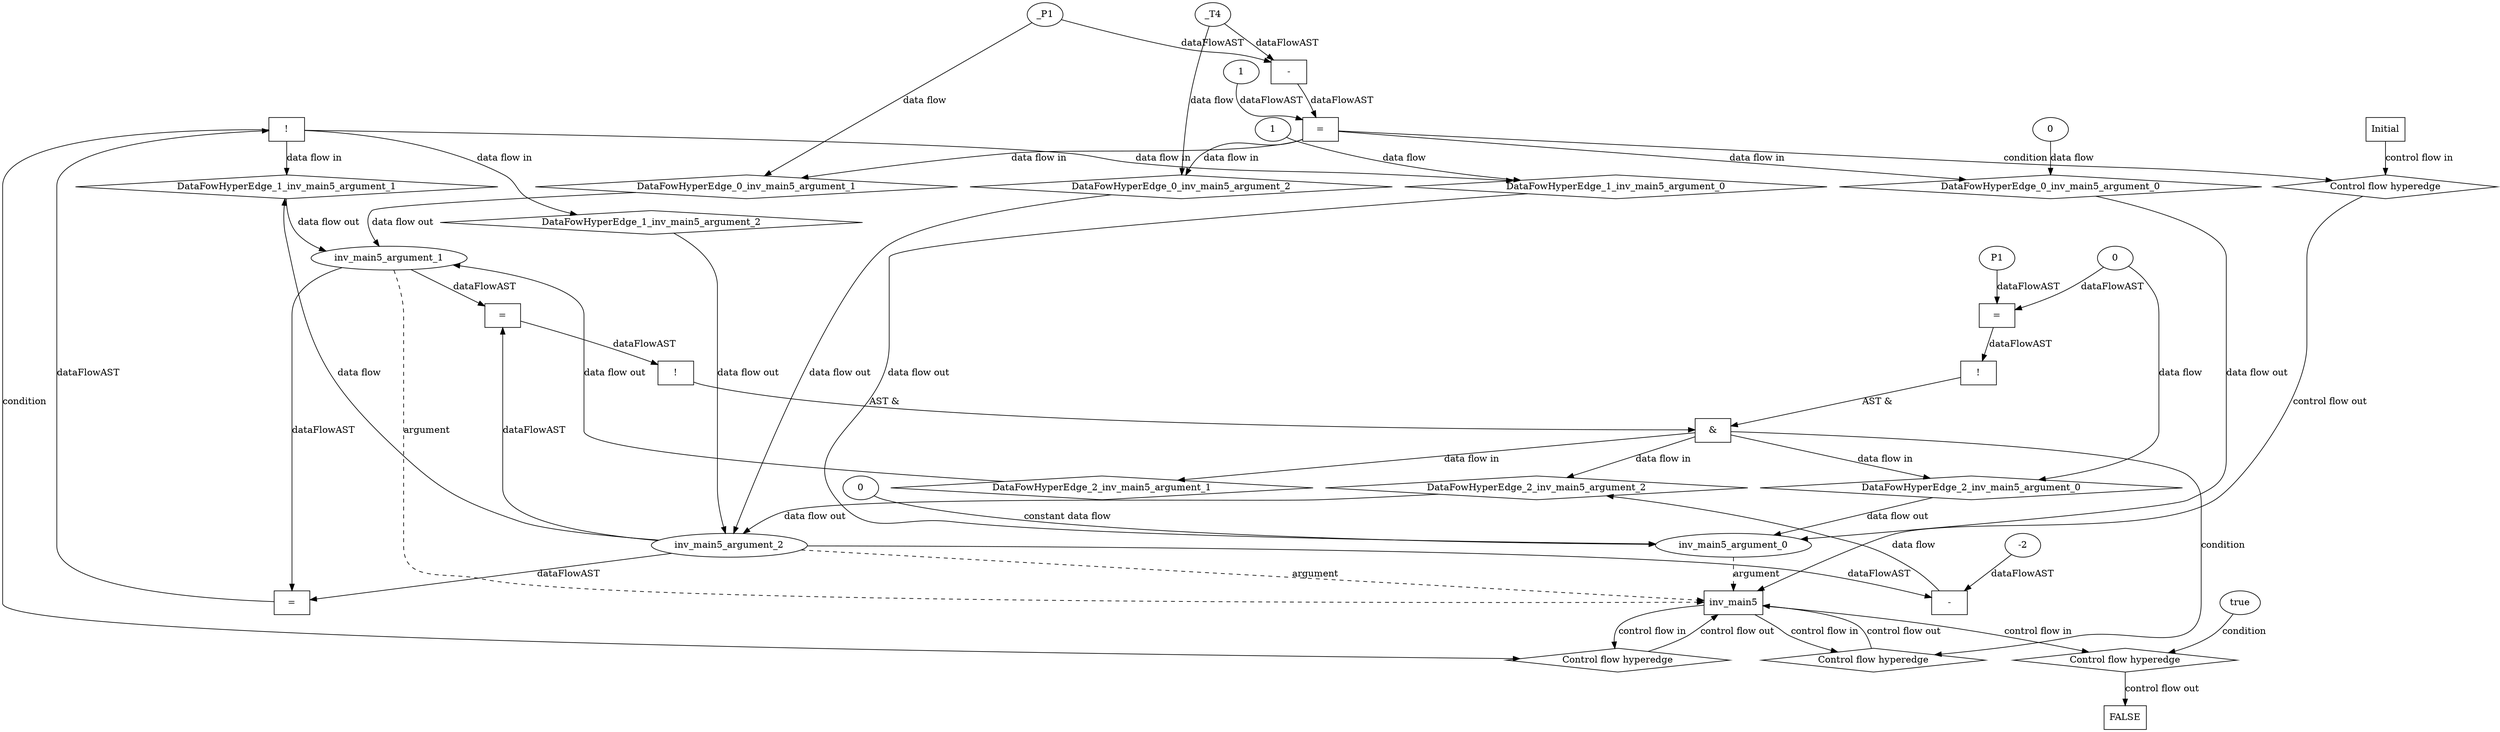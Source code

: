 digraph dag {
"inv_main5" [label="inv_main5" nodeName="inv_main5" class=cfn  shape="rect"];
FALSE [label="FALSE" nodeName=FALSE class=cfn  shape="rect"];
Initial [label="Initial" nodeName=Initial class=cfn  shape="rect"];
ControlFowHyperEdge_0 [label="Control flow hyperedge" nodeName=ControlFowHyperEdge_0 class=controlFlowHyperEdge shape="diamond"];
"Initial" -> ControlFowHyperEdge_0 [label="control flow in"]
ControlFowHyperEdge_0 -> "inv_main5" [label="control flow out"]
ControlFowHyperEdge_1 [label="Control flow hyperedge" nodeName=ControlFowHyperEdge_1 class=controlFlowHyperEdge shape="diamond"];
"inv_main5" -> ControlFowHyperEdge_1 [label="control flow in"]
ControlFowHyperEdge_1 -> "inv_main5" [label="control flow out"]
ControlFowHyperEdge_2 [label="Control flow hyperedge" nodeName=ControlFowHyperEdge_2 class=controlFlowHyperEdge shape="diamond"];
"inv_main5" -> ControlFowHyperEdge_2 [label="control flow in"]
ControlFowHyperEdge_2 -> "inv_main5" [label="control flow out"]
ControlFowHyperEdge_3 [label="Control flow hyperedge" nodeName=ControlFowHyperEdge_3 class=controlFlowHyperEdge shape="diamond"];
"inv_main5" -> ControlFowHyperEdge_3 [label="control flow in"]
ControlFowHyperEdge_3 -> "FALSE" [label="control flow out"]
"inv_main5_argument_0" [label="inv_main5_argument_0" nodeName=argument0 class=argument  head="inv_main5" shape="oval"];
"inv_main5_argument_0" -> "inv_main5"[label="argument" style="dashed"]
"inv_main5_argument_1" [label="inv_main5_argument_1" nodeName=argument1 class=argument  head="inv_main5" shape="oval"];
"inv_main5_argument_1" -> "inv_main5"[label="argument" style="dashed"]
"inv_main5_argument_2" [label="inv_main5_argument_2" nodeName=argument2 class=argument  head="inv_main5" shape="oval"];
"inv_main5_argument_2" -> "inv_main5"[label="argument" style="dashed"]

"xxxinv_main5___Initial_0xxxguard_0_node_0" [label="=" nodeName="xxxinv_main5___Initial_0xxxguard_0_node_0" class=Operator  shape="rect"];
"xxxinv_main5___Initial_0xxxguard_0_node_1" [label="-" nodeName="xxxinv_main5___Initial_0xxxguard_0_node_1" class= Operator shape="rect"];
"xxxinv_main5___Initial_0xxxguard_0_node_4" [label="1" nodeName="xxxinv_main5___Initial_0xxxguard_0_node_4" class=Literal ];
"xxxinv_main5___Initial_0xxxguard_0_node_1" -> "xxxinv_main5___Initial_0xxxguard_0_node_0"[label="dataFlowAST"]
"xxxinv_main5___Initial_0xxxguard_0_node_4" -> "xxxinv_main5___Initial_0xxxguard_0_node_0"[label="dataFlowAST"]
"xxxinv_main5___Initial_0xxxdataFlow2_node_0" -> "xxxinv_main5___Initial_0xxxguard_0_node_1"[label="dataFlowAST"]
"xxxinv_main5___Initial_0xxxdataFlow1_node_0" -> "xxxinv_main5___Initial_0xxxguard_0_node_1"[label="dataFlowAST"]

"xxxinv_main5___Initial_0xxxguard_0_node_0" -> "ControlFowHyperEdge_0" [label="condition"];
"xxxinv_main5___Initial_0xxxdataFlow_0_node_0" [label="0" nodeName="xxxinv_main5___Initial_0xxxdataFlow_0_node_0" class=Literal ];

"xxxinv_main5___Initial_0xxxdataFlow_0_node_0" -> "DataFowHyperEdge_0_inv_main5_argument_0" [label="data flow"];
"xxxinv_main5___Initial_0xxxdataFlow1_node_0" [label="_P1" nodeName="xxxinv_main5___Initial_0xxxdataFlow1_node_0" class=Constant ];

"xxxinv_main5___Initial_0xxxdataFlow1_node_0" -> "DataFowHyperEdge_0_inv_main5_argument_1" [label="data flow"];
"xxxinv_main5___Initial_0xxxdataFlow2_node_0" [label="_T4" nodeName="xxxinv_main5___Initial_0xxxdataFlow2_node_0" class=Constant ];

"xxxinv_main5___Initial_0xxxdataFlow2_node_0" -> "DataFowHyperEdge_0_inv_main5_argument_2" [label="data flow"];
"xxxinv_main5___inv_main5_1xxxguard_0_node_0" [label="!" nodeName="xxxinv_main5___inv_main5_1xxxguard_0_node_0" class=Operator shape="rect"];
"xxxinv_main5___inv_main5_1xxxguard_0_node_1" [label="=" nodeName="xxxinv_main5___inv_main5_1xxxguard_0_node_1" class=Operator  shape="rect"];
"xxxinv_main5___inv_main5_1xxxguard_0_node_1" -> "xxxinv_main5___inv_main5_1xxxguard_0_node_0"[label="dataFlowAST"]
"inv_main5_argument_2" -> "xxxinv_main5___inv_main5_1xxxguard_0_node_1"[label="dataFlowAST"]
"inv_main5_argument_1" -> "xxxinv_main5___inv_main5_1xxxguard_0_node_1"[label="dataFlowAST"]

"xxxinv_main5___inv_main5_1xxxguard_0_node_0" -> "ControlFowHyperEdge_1" [label="condition"];
"xxxinv_main5___inv_main5_1xxxdataFlow_0_node_0" [label="1" nodeName="xxxinv_main5___inv_main5_1xxxdataFlow_0_node_0" class=Literal ];

"xxxinv_main5___inv_main5_1xxxdataFlow_0_node_0" -> "DataFowHyperEdge_1_inv_main5_argument_0" [label="data flow"];

"inv_main5_argument_2" -> "DataFowHyperEdge_1_inv_main5_argument_1" [label="data flow"];
"xxxinv_main5___inv_main5_2xxx_and" [label="&" nodeName="xxxinv_main5___inv_main5_2xxx_and" class=Operator shape="rect"];
"xxxinv_main5___inv_main5_2xxxguard_0_node_0" [label="!" nodeName="xxxinv_main5___inv_main5_2xxxguard_0_node_0" class=Operator shape="rect"];
"xxxinv_main5___inv_main5_2xxxguard_0_node_1" [label="=" nodeName="xxxinv_main5___inv_main5_2xxxguard_0_node_1" class=Operator  shape="rect"];
"xxxinv_main5___inv_main5_2xxxguard_0_node_1" -> "xxxinv_main5___inv_main5_2xxxguard_0_node_0"[label="dataFlowAST"]
"inv_main5_argument_2" -> "xxxinv_main5___inv_main5_2xxxguard_0_node_1"[label="dataFlowAST"]
"inv_main5_argument_1" -> "xxxinv_main5___inv_main5_2xxxguard_0_node_1"[label="dataFlowAST"]

"xxxinv_main5___inv_main5_2xxxguard_0_node_0" -> "xxxinv_main5___inv_main5_2xxx_and" [label="AST &"];
"xxxinv_main5___inv_main5_2xxxguard1_node_0" [label="!" nodeName="xxxinv_main5___inv_main5_2xxxguard1_node_0" class=Operator shape="rect"];
"xxxinv_main5___inv_main5_2xxxguard1_node_1" [label="=" nodeName="xxxinv_main5___inv_main5_2xxxguard1_node_1" class=Operator  shape="rect"];
"xxxinv_main5___inv_main5_2xxxguard1_node_2" [label="P1" nodeName="xxxinv_main5___inv_main5_2xxxguard1_node_2" class=Constant ];
"xxxinv_main5___inv_main5_2xxxguard1_node_1" -> "xxxinv_main5___inv_main5_2xxxguard1_node_0"[label="dataFlowAST"]
"xxxinv_main5___inv_main5_2xxxguard1_node_2" -> "xxxinv_main5___inv_main5_2xxxguard1_node_1"[label="dataFlowAST"]
"xxxinv_main5___inv_main5_2xxxdataFlow_0_node_0" -> "xxxinv_main5___inv_main5_2xxxguard1_node_1"[label="dataFlowAST"]

"xxxinv_main5___inv_main5_2xxxguard1_node_0" -> "xxxinv_main5___inv_main5_2xxx_and" [label="AST &"];
"xxxinv_main5___inv_main5_2xxx_and" -> "ControlFowHyperEdge_2" [label="condition"];
"xxxinv_main5___inv_main5_2xxxdataFlow_0_node_0" [label="0" nodeName="xxxinv_main5___inv_main5_2xxxdataFlow_0_node_0" class=Literal ];

"xxxinv_main5___inv_main5_2xxxdataFlow_0_node_0" -> "DataFowHyperEdge_2_inv_main5_argument_0" [label="data flow"];
"xxxinv_main5___inv_main5_2xxxdataFlow1_node_0" [label="-" nodeName="xxxinv_main5___inv_main5_2xxxdataFlow1_node_0" class= Operator shape="rect"];
"xxxinv_main5___inv_main5_2xxxdataFlow1_node_2" [label="-2" nodeName="xxxinv_main5___inv_main5_2xxxdataFlow1_node_2" class=Literal ];
"inv_main5_argument_2" -> "xxxinv_main5___inv_main5_2xxxdataFlow1_node_0"[label="dataFlowAST"]
"xxxinv_main5___inv_main5_2xxxdataFlow1_node_2" -> "xxxinv_main5___inv_main5_2xxxdataFlow1_node_0"[label="dataFlowAST"]

"xxxinv_main5___inv_main5_2xxxdataFlow1_node_0" -> "DataFowHyperEdge_2_inv_main5_argument_2" [label="data flow"];
"xxxFALSE___inv_main5_3xxxguard_0_node_0" [label="true" nodeName="xxxFALSE___inv_main5_3xxxguard_0_node_0" class=BoolValue ];

"xxxFALSE___inv_main5_3xxxguard_0_node_0" -> "ControlFowHyperEdge_3" [label="condition"];
"DataFowHyperEdge_0_inv_main5_argument_0" [label="DataFowHyperEdge_0_inv_main5_argument_0" nodeName="DataFowHyperEdge_0_inv_main5_argument_0" class=DataFlowHyperedge shape="diamond"];
"DataFowHyperEdge_0_inv_main5_argument_0" -> "inv_main5_argument_0"[label="data flow out"]
"xxxinv_main5___Initial_0xxxguard_0_node_0" -> "DataFowHyperEdge_0_inv_main5_argument_0"[label="data flow in"]
"DataFowHyperEdge_0_inv_main5_argument_1" [label="DataFowHyperEdge_0_inv_main5_argument_1" nodeName="DataFowHyperEdge_0_inv_main5_argument_1" class=DataFlowHyperedge shape="diamond"];
"DataFowHyperEdge_0_inv_main5_argument_1" -> "inv_main5_argument_1"[label="data flow out"]
"xxxinv_main5___Initial_0xxxguard_0_node_0" -> "DataFowHyperEdge_0_inv_main5_argument_1"[label="data flow in"]
"DataFowHyperEdge_0_inv_main5_argument_2" [label="DataFowHyperEdge_0_inv_main5_argument_2" nodeName="DataFowHyperEdge_0_inv_main5_argument_2" class=DataFlowHyperedge shape="diamond"];
"DataFowHyperEdge_0_inv_main5_argument_2" -> "inv_main5_argument_2"[label="data flow out"]
"xxxinv_main5___Initial_0xxxguard_0_node_0" -> "DataFowHyperEdge_0_inv_main5_argument_2"[label="data flow in"]
"DataFowHyperEdge_1_inv_main5_argument_0" [label="DataFowHyperEdge_1_inv_main5_argument_0" nodeName="DataFowHyperEdge_1_inv_main5_argument_0" class=DataFlowHyperedge shape="diamond"];
"DataFowHyperEdge_1_inv_main5_argument_0" -> "inv_main5_argument_0"[label="data flow out"]
"xxxinv_main5___inv_main5_1xxxguard_0_node_0" -> "DataFowHyperEdge_1_inv_main5_argument_0"[label="data flow in"]
"DataFowHyperEdge_1_inv_main5_argument_1" [label="DataFowHyperEdge_1_inv_main5_argument_1" nodeName="DataFowHyperEdge_1_inv_main5_argument_1" class=DataFlowHyperedge shape="diamond"];
"DataFowHyperEdge_1_inv_main5_argument_1" -> "inv_main5_argument_1"[label="data flow out"]
"xxxinv_main5___inv_main5_1xxxguard_0_node_0" -> "DataFowHyperEdge_1_inv_main5_argument_1"[label="data flow in"]
"DataFowHyperEdge_1_inv_main5_argument_2" [label="DataFowHyperEdge_1_inv_main5_argument_2" nodeName="DataFowHyperEdge_1_inv_main5_argument_2" class=DataFlowHyperedge shape="diamond"];
"DataFowHyperEdge_1_inv_main5_argument_2" -> "inv_main5_argument_2"[label="data flow out"]
"xxxinv_main5___inv_main5_1xxxguard_0_node_0" -> "DataFowHyperEdge_1_inv_main5_argument_2"[label="data flow in"]
"DataFowHyperEdge_2_inv_main5_argument_0" [label="DataFowHyperEdge_2_inv_main5_argument_0" nodeName="DataFowHyperEdge_2_inv_main5_argument_0" class=DataFlowHyperedge shape="diamond"];
"DataFowHyperEdge_2_inv_main5_argument_0" -> "inv_main5_argument_0"[label="data flow out"]
"xxxinv_main5___inv_main5_2xxx_and" -> "DataFowHyperEdge_2_inv_main5_argument_0"[label="data flow in"]
"DataFowHyperEdge_2_inv_main5_argument_1" [label="DataFowHyperEdge_2_inv_main5_argument_1" nodeName="DataFowHyperEdge_2_inv_main5_argument_1" class=DataFlowHyperedge shape="diamond"];
"DataFowHyperEdge_2_inv_main5_argument_1" -> "inv_main5_argument_1"[label="data flow out"]
"xxxinv_main5___inv_main5_2xxx_and" -> "DataFowHyperEdge_2_inv_main5_argument_1"[label="data flow in"]
"DataFowHyperEdge_2_inv_main5_argument_2" [label="DataFowHyperEdge_2_inv_main5_argument_2" nodeName="DataFowHyperEdge_2_inv_main5_argument_2" class=DataFlowHyperedge shape="diamond"];
"DataFowHyperEdge_2_inv_main5_argument_2" -> "inv_main5_argument_2"[label="data flow out"]
"xxxinv_main5___inv_main5_2xxx_and" -> "DataFowHyperEdge_2_inv_main5_argument_2"[label="data flow in"]
"xxxFALSE___inv_main5_3xxxinv_main5_argument_0_constant_0" [label="0" nodeName="xxxFALSE___inv_main5_3xxxinv_main5_argument_0_constant_0" class=Constant];
"xxxFALSE___inv_main5_3xxxinv_main5_argument_0_constant_0" -> "inv_main5_argument_0" [label="constant data flow"];




}
